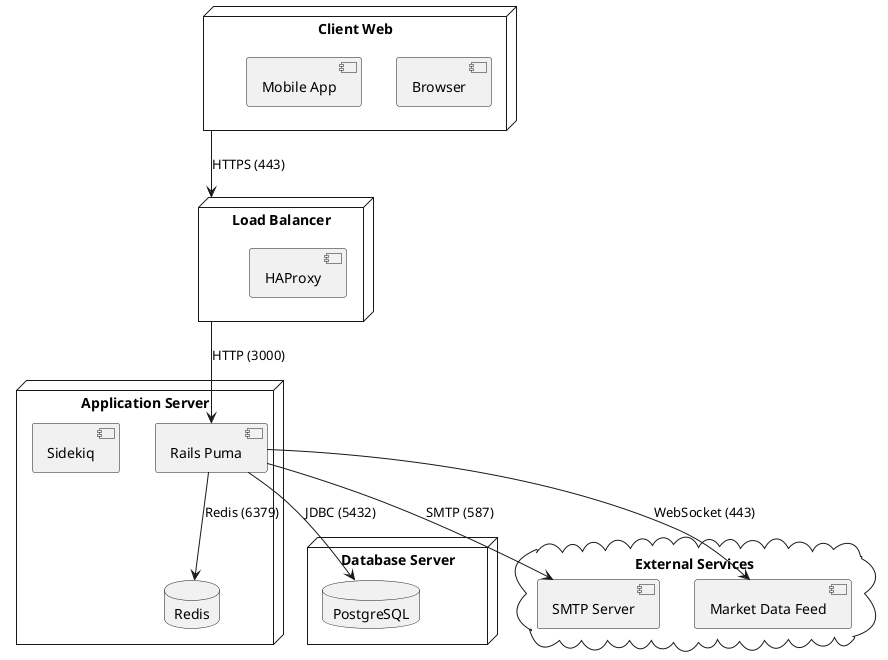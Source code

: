 @startuml
node "Load Balancer" as lb {
  [HAProxy]
}

node "Application Server" as app {
  [Rails Puma] as rails
  [Sidekiq] as sidekiq
  database "Redis" as redis
}

node "Database Server" as db {
  database "PostgreSQL" as postgres
}

node "Client Web" as client {
  [Browser] as browser
  [Mobile App] as mobile
}

client --> lb : HTTPS (443)
lb --> rails : HTTP (3000)
rails --> postgres : JDBC (5432)
rails --> redis : Redis (6379)

cloud "External Services" as external {
  [SMTP Server] as smtp
  [Market Data Feed] as market
}

rails --> smtp : SMTP (587)
rails --> market : WebSocket (443)

@enduml
